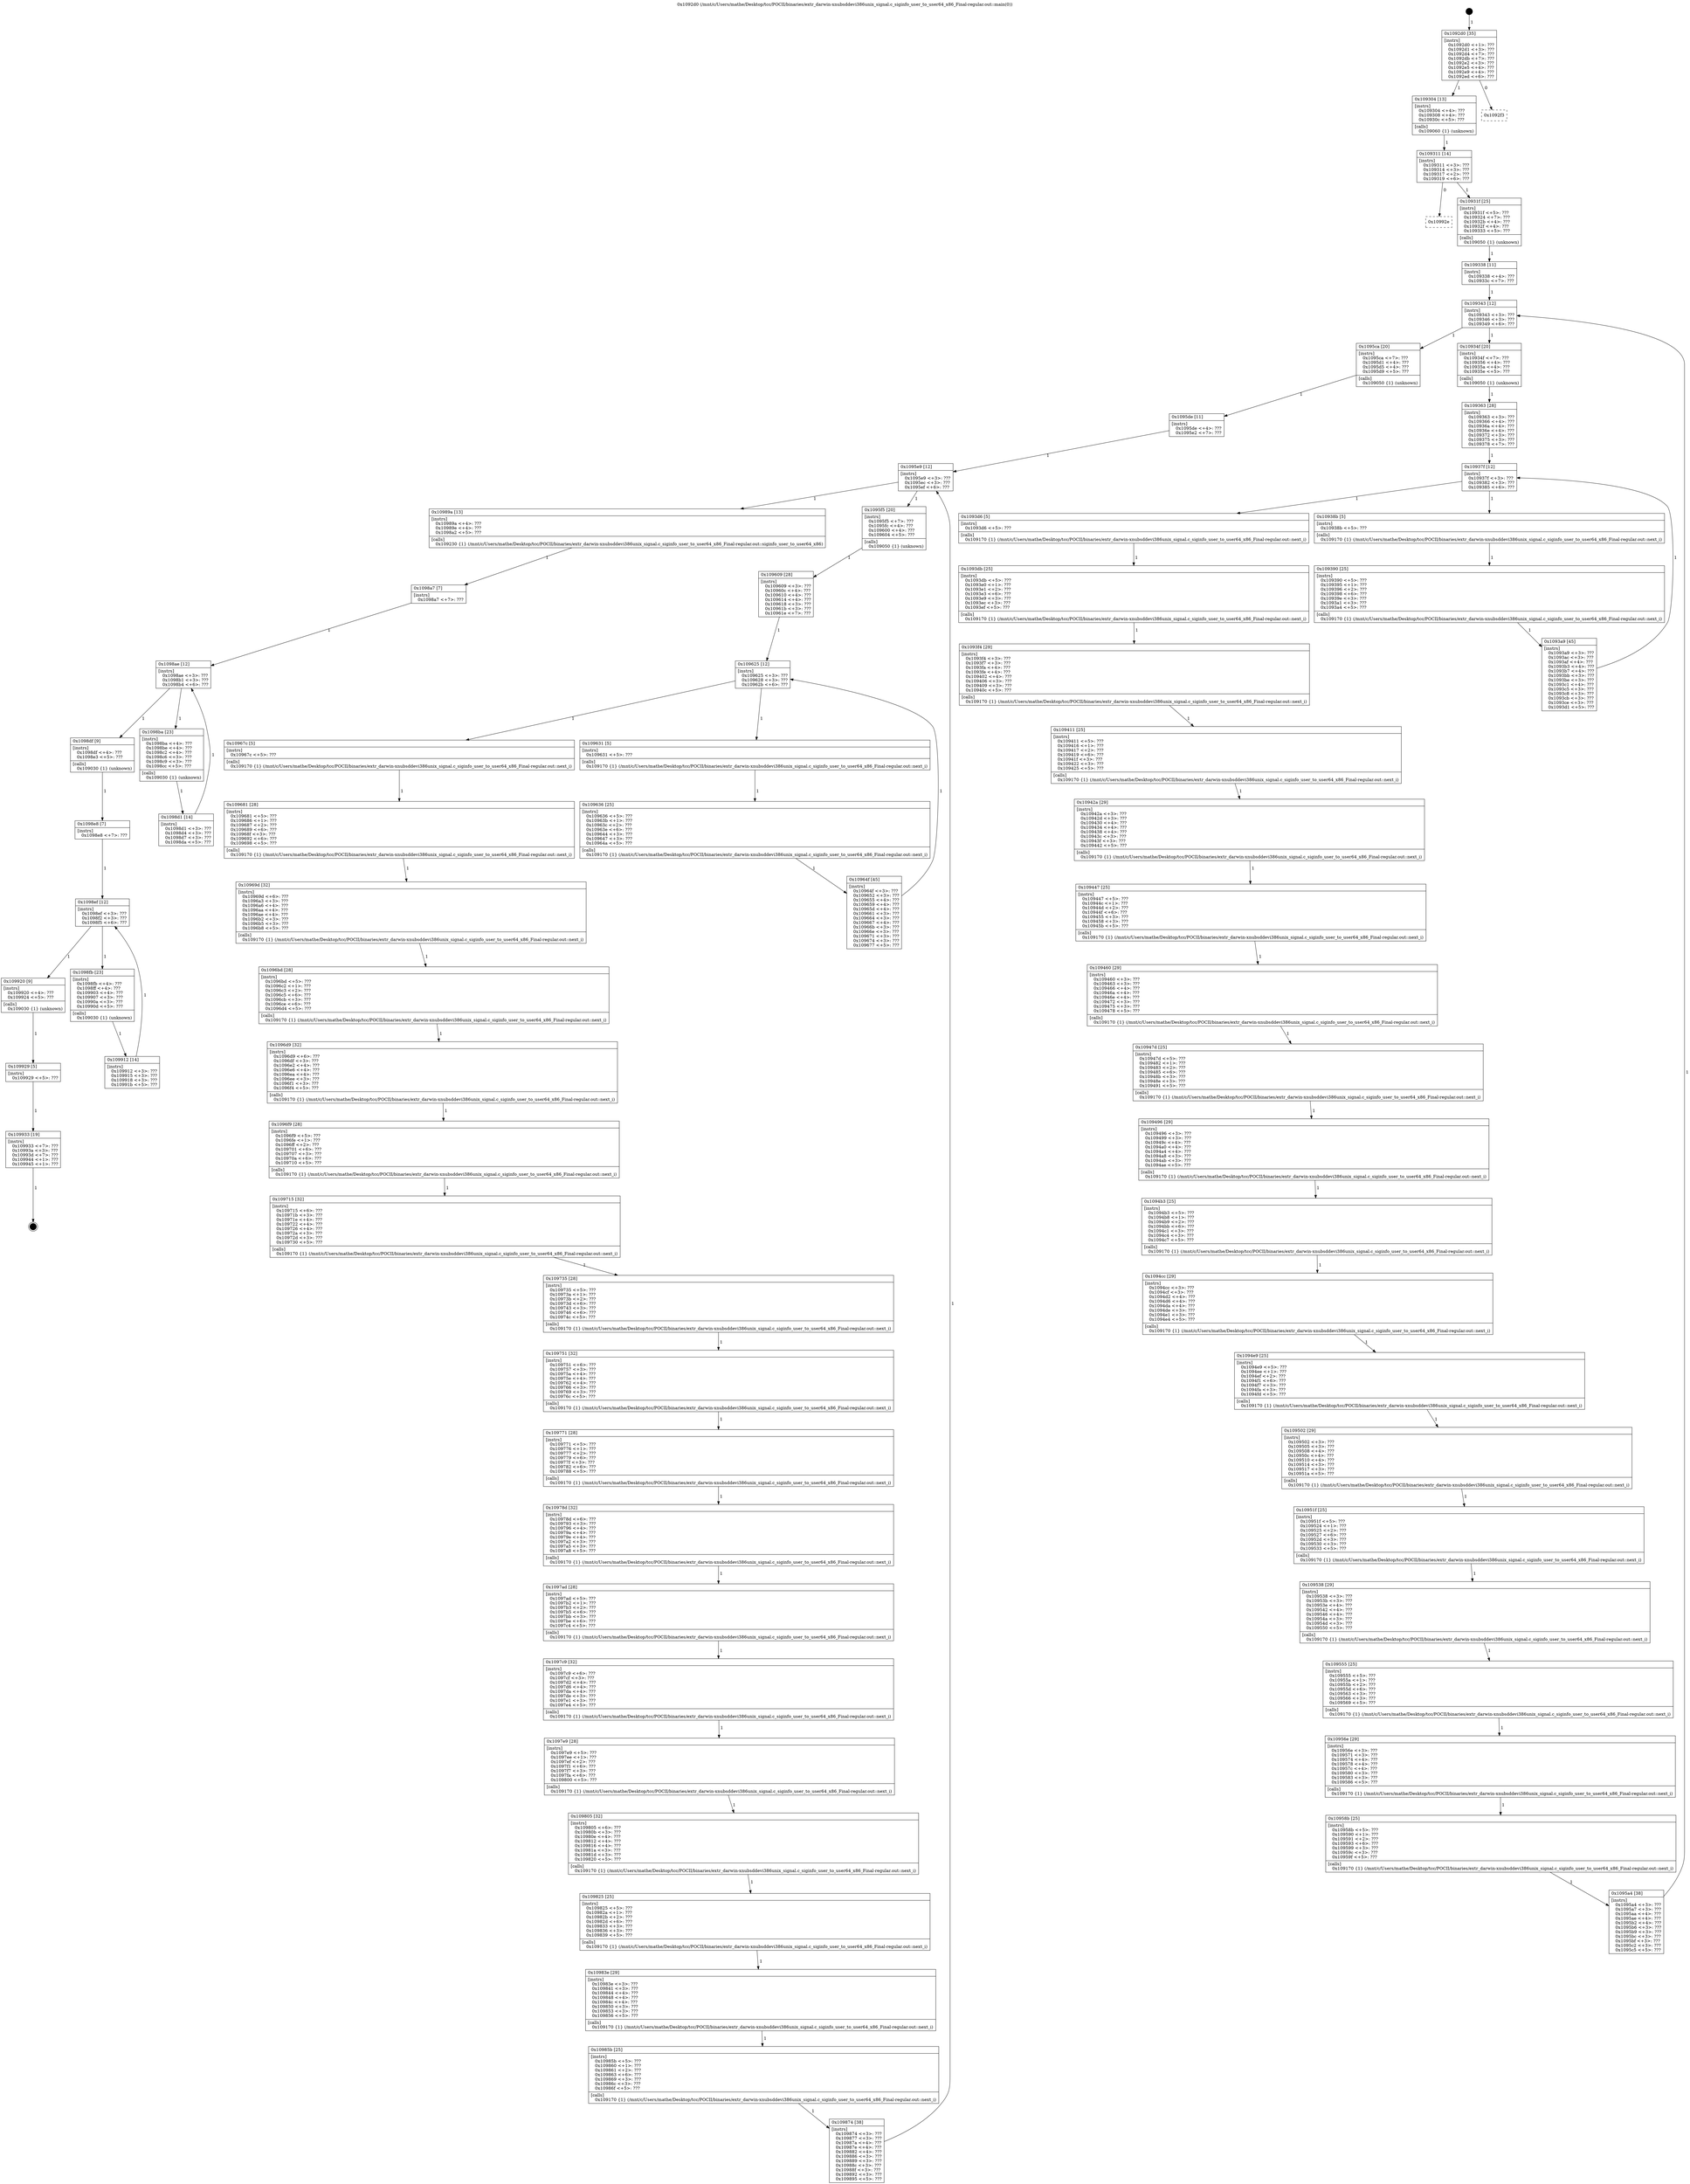 digraph "0x1092d0" {
  label = "0x1092d0 (/mnt/c/Users/mathe/Desktop/tcc/POCII/binaries/extr_darwin-xnubsddevi386unix_signal.c_siginfo_user_to_user64_x86_Final-regular.out::main(0))"
  labelloc = "t"
  node[shape=record]

  Entry [label="",width=0.3,height=0.3,shape=circle,fillcolor=black,style=filled]
  "0x1092d0" [label="{
     0x1092d0 [35]\l
     | [instrs]\l
     &nbsp;&nbsp;0x1092d0 \<+1\>: ???\l
     &nbsp;&nbsp;0x1092d1 \<+3\>: ???\l
     &nbsp;&nbsp;0x1092d4 \<+7\>: ???\l
     &nbsp;&nbsp;0x1092db \<+7\>: ???\l
     &nbsp;&nbsp;0x1092e2 \<+3\>: ???\l
     &nbsp;&nbsp;0x1092e5 \<+4\>: ???\l
     &nbsp;&nbsp;0x1092e9 \<+4\>: ???\l
     &nbsp;&nbsp;0x1092ed \<+6\>: ???\l
  }"]
  "0x109304" [label="{
     0x109304 [13]\l
     | [instrs]\l
     &nbsp;&nbsp;0x109304 \<+4\>: ???\l
     &nbsp;&nbsp;0x109308 \<+4\>: ???\l
     &nbsp;&nbsp;0x10930c \<+5\>: ???\l
     | [calls]\l
     &nbsp;&nbsp;0x109060 \{1\} (unknown)\l
  }"]
  "0x1092f3" [label="{
     0x1092f3\l
  }", style=dashed]
  "0x109311" [label="{
     0x109311 [14]\l
     | [instrs]\l
     &nbsp;&nbsp;0x109311 \<+3\>: ???\l
     &nbsp;&nbsp;0x109314 \<+3\>: ???\l
     &nbsp;&nbsp;0x109317 \<+2\>: ???\l
     &nbsp;&nbsp;0x109319 \<+6\>: ???\l
  }"]
  "0x10992e" [label="{
     0x10992e\l
  }", style=dashed]
  "0x10931f" [label="{
     0x10931f [25]\l
     | [instrs]\l
     &nbsp;&nbsp;0x10931f \<+5\>: ???\l
     &nbsp;&nbsp;0x109324 \<+7\>: ???\l
     &nbsp;&nbsp;0x10932b \<+4\>: ???\l
     &nbsp;&nbsp;0x10932f \<+4\>: ???\l
     &nbsp;&nbsp;0x109333 \<+5\>: ???\l
     | [calls]\l
     &nbsp;&nbsp;0x109050 \{1\} (unknown)\l
  }"]
  Exit [label="",width=0.3,height=0.3,shape=circle,fillcolor=black,style=filled,peripheries=2]
  "0x109343" [label="{
     0x109343 [12]\l
     | [instrs]\l
     &nbsp;&nbsp;0x109343 \<+3\>: ???\l
     &nbsp;&nbsp;0x109346 \<+3\>: ???\l
     &nbsp;&nbsp;0x109349 \<+6\>: ???\l
  }"]
  "0x1095ca" [label="{
     0x1095ca [20]\l
     | [instrs]\l
     &nbsp;&nbsp;0x1095ca \<+7\>: ???\l
     &nbsp;&nbsp;0x1095d1 \<+4\>: ???\l
     &nbsp;&nbsp;0x1095d5 \<+4\>: ???\l
     &nbsp;&nbsp;0x1095d9 \<+5\>: ???\l
     | [calls]\l
     &nbsp;&nbsp;0x109050 \{1\} (unknown)\l
  }"]
  "0x10934f" [label="{
     0x10934f [20]\l
     | [instrs]\l
     &nbsp;&nbsp;0x10934f \<+7\>: ???\l
     &nbsp;&nbsp;0x109356 \<+4\>: ???\l
     &nbsp;&nbsp;0x10935a \<+4\>: ???\l
     &nbsp;&nbsp;0x10935e \<+5\>: ???\l
     | [calls]\l
     &nbsp;&nbsp;0x109050 \{1\} (unknown)\l
  }"]
  "0x10937f" [label="{
     0x10937f [12]\l
     | [instrs]\l
     &nbsp;&nbsp;0x10937f \<+3\>: ???\l
     &nbsp;&nbsp;0x109382 \<+3\>: ???\l
     &nbsp;&nbsp;0x109385 \<+6\>: ???\l
  }"]
  "0x1093d6" [label="{
     0x1093d6 [5]\l
     | [instrs]\l
     &nbsp;&nbsp;0x1093d6 \<+5\>: ???\l
     | [calls]\l
     &nbsp;&nbsp;0x109170 \{1\} (/mnt/c/Users/mathe/Desktop/tcc/POCII/binaries/extr_darwin-xnubsddevi386unix_signal.c_siginfo_user_to_user64_x86_Final-regular.out::next_i)\l
  }"]
  "0x10938b" [label="{
     0x10938b [5]\l
     | [instrs]\l
     &nbsp;&nbsp;0x10938b \<+5\>: ???\l
     | [calls]\l
     &nbsp;&nbsp;0x109170 \{1\} (/mnt/c/Users/mathe/Desktop/tcc/POCII/binaries/extr_darwin-xnubsddevi386unix_signal.c_siginfo_user_to_user64_x86_Final-regular.out::next_i)\l
  }"]
  "0x109390" [label="{
     0x109390 [25]\l
     | [instrs]\l
     &nbsp;&nbsp;0x109390 \<+5\>: ???\l
     &nbsp;&nbsp;0x109395 \<+1\>: ???\l
     &nbsp;&nbsp;0x109396 \<+2\>: ???\l
     &nbsp;&nbsp;0x109398 \<+6\>: ???\l
     &nbsp;&nbsp;0x10939e \<+3\>: ???\l
     &nbsp;&nbsp;0x1093a1 \<+3\>: ???\l
     &nbsp;&nbsp;0x1093a4 \<+5\>: ???\l
     | [calls]\l
     &nbsp;&nbsp;0x109170 \{1\} (/mnt/c/Users/mathe/Desktop/tcc/POCII/binaries/extr_darwin-xnubsddevi386unix_signal.c_siginfo_user_to_user64_x86_Final-regular.out::next_i)\l
  }"]
  "0x1093a9" [label="{
     0x1093a9 [45]\l
     | [instrs]\l
     &nbsp;&nbsp;0x1093a9 \<+3\>: ???\l
     &nbsp;&nbsp;0x1093ac \<+3\>: ???\l
     &nbsp;&nbsp;0x1093af \<+4\>: ???\l
     &nbsp;&nbsp;0x1093b3 \<+4\>: ???\l
     &nbsp;&nbsp;0x1093b7 \<+4\>: ???\l
     &nbsp;&nbsp;0x1093bb \<+3\>: ???\l
     &nbsp;&nbsp;0x1093be \<+3\>: ???\l
     &nbsp;&nbsp;0x1093c1 \<+4\>: ???\l
     &nbsp;&nbsp;0x1093c5 \<+3\>: ???\l
     &nbsp;&nbsp;0x1093c8 \<+3\>: ???\l
     &nbsp;&nbsp;0x1093cb \<+3\>: ???\l
     &nbsp;&nbsp;0x1093ce \<+3\>: ???\l
     &nbsp;&nbsp;0x1093d1 \<+5\>: ???\l
  }"]
  "0x109363" [label="{
     0x109363 [28]\l
     | [instrs]\l
     &nbsp;&nbsp;0x109363 \<+3\>: ???\l
     &nbsp;&nbsp;0x109366 \<+4\>: ???\l
     &nbsp;&nbsp;0x10936a \<+4\>: ???\l
     &nbsp;&nbsp;0x10936e \<+4\>: ???\l
     &nbsp;&nbsp;0x109372 \<+3\>: ???\l
     &nbsp;&nbsp;0x109375 \<+3\>: ???\l
     &nbsp;&nbsp;0x109378 \<+7\>: ???\l
  }"]
  "0x1093db" [label="{
     0x1093db [25]\l
     | [instrs]\l
     &nbsp;&nbsp;0x1093db \<+5\>: ???\l
     &nbsp;&nbsp;0x1093e0 \<+1\>: ???\l
     &nbsp;&nbsp;0x1093e1 \<+2\>: ???\l
     &nbsp;&nbsp;0x1093e3 \<+6\>: ???\l
     &nbsp;&nbsp;0x1093e9 \<+3\>: ???\l
     &nbsp;&nbsp;0x1093ec \<+3\>: ???\l
     &nbsp;&nbsp;0x1093ef \<+5\>: ???\l
     | [calls]\l
     &nbsp;&nbsp;0x109170 \{1\} (/mnt/c/Users/mathe/Desktop/tcc/POCII/binaries/extr_darwin-xnubsddevi386unix_signal.c_siginfo_user_to_user64_x86_Final-regular.out::next_i)\l
  }"]
  "0x1093f4" [label="{
     0x1093f4 [29]\l
     | [instrs]\l
     &nbsp;&nbsp;0x1093f4 \<+3\>: ???\l
     &nbsp;&nbsp;0x1093f7 \<+3\>: ???\l
     &nbsp;&nbsp;0x1093fa \<+4\>: ???\l
     &nbsp;&nbsp;0x1093fe \<+4\>: ???\l
     &nbsp;&nbsp;0x109402 \<+4\>: ???\l
     &nbsp;&nbsp;0x109406 \<+3\>: ???\l
     &nbsp;&nbsp;0x109409 \<+3\>: ???\l
     &nbsp;&nbsp;0x10940c \<+5\>: ???\l
     | [calls]\l
     &nbsp;&nbsp;0x109170 \{1\} (/mnt/c/Users/mathe/Desktop/tcc/POCII/binaries/extr_darwin-xnubsddevi386unix_signal.c_siginfo_user_to_user64_x86_Final-regular.out::next_i)\l
  }"]
  "0x109411" [label="{
     0x109411 [25]\l
     | [instrs]\l
     &nbsp;&nbsp;0x109411 \<+5\>: ???\l
     &nbsp;&nbsp;0x109416 \<+1\>: ???\l
     &nbsp;&nbsp;0x109417 \<+2\>: ???\l
     &nbsp;&nbsp;0x109419 \<+6\>: ???\l
     &nbsp;&nbsp;0x10941f \<+3\>: ???\l
     &nbsp;&nbsp;0x109422 \<+3\>: ???\l
     &nbsp;&nbsp;0x109425 \<+5\>: ???\l
     | [calls]\l
     &nbsp;&nbsp;0x109170 \{1\} (/mnt/c/Users/mathe/Desktop/tcc/POCII/binaries/extr_darwin-xnubsddevi386unix_signal.c_siginfo_user_to_user64_x86_Final-regular.out::next_i)\l
  }"]
  "0x10942a" [label="{
     0x10942a [29]\l
     | [instrs]\l
     &nbsp;&nbsp;0x10942a \<+3\>: ???\l
     &nbsp;&nbsp;0x10942d \<+3\>: ???\l
     &nbsp;&nbsp;0x109430 \<+4\>: ???\l
     &nbsp;&nbsp;0x109434 \<+4\>: ???\l
     &nbsp;&nbsp;0x109438 \<+4\>: ???\l
     &nbsp;&nbsp;0x10943c \<+3\>: ???\l
     &nbsp;&nbsp;0x10943f \<+3\>: ???\l
     &nbsp;&nbsp;0x109442 \<+5\>: ???\l
     | [calls]\l
     &nbsp;&nbsp;0x109170 \{1\} (/mnt/c/Users/mathe/Desktop/tcc/POCII/binaries/extr_darwin-xnubsddevi386unix_signal.c_siginfo_user_to_user64_x86_Final-regular.out::next_i)\l
  }"]
  "0x109447" [label="{
     0x109447 [25]\l
     | [instrs]\l
     &nbsp;&nbsp;0x109447 \<+5\>: ???\l
     &nbsp;&nbsp;0x10944c \<+1\>: ???\l
     &nbsp;&nbsp;0x10944d \<+2\>: ???\l
     &nbsp;&nbsp;0x10944f \<+6\>: ???\l
     &nbsp;&nbsp;0x109455 \<+3\>: ???\l
     &nbsp;&nbsp;0x109458 \<+3\>: ???\l
     &nbsp;&nbsp;0x10945b \<+5\>: ???\l
     | [calls]\l
     &nbsp;&nbsp;0x109170 \{1\} (/mnt/c/Users/mathe/Desktop/tcc/POCII/binaries/extr_darwin-xnubsddevi386unix_signal.c_siginfo_user_to_user64_x86_Final-regular.out::next_i)\l
  }"]
  "0x109460" [label="{
     0x109460 [29]\l
     | [instrs]\l
     &nbsp;&nbsp;0x109460 \<+3\>: ???\l
     &nbsp;&nbsp;0x109463 \<+3\>: ???\l
     &nbsp;&nbsp;0x109466 \<+4\>: ???\l
     &nbsp;&nbsp;0x10946a \<+4\>: ???\l
     &nbsp;&nbsp;0x10946e \<+4\>: ???\l
     &nbsp;&nbsp;0x109472 \<+3\>: ???\l
     &nbsp;&nbsp;0x109475 \<+3\>: ???\l
     &nbsp;&nbsp;0x109478 \<+5\>: ???\l
     | [calls]\l
     &nbsp;&nbsp;0x109170 \{1\} (/mnt/c/Users/mathe/Desktop/tcc/POCII/binaries/extr_darwin-xnubsddevi386unix_signal.c_siginfo_user_to_user64_x86_Final-regular.out::next_i)\l
  }"]
  "0x10947d" [label="{
     0x10947d [25]\l
     | [instrs]\l
     &nbsp;&nbsp;0x10947d \<+5\>: ???\l
     &nbsp;&nbsp;0x109482 \<+1\>: ???\l
     &nbsp;&nbsp;0x109483 \<+2\>: ???\l
     &nbsp;&nbsp;0x109485 \<+6\>: ???\l
     &nbsp;&nbsp;0x10948b \<+3\>: ???\l
     &nbsp;&nbsp;0x10948e \<+3\>: ???\l
     &nbsp;&nbsp;0x109491 \<+5\>: ???\l
     | [calls]\l
     &nbsp;&nbsp;0x109170 \{1\} (/mnt/c/Users/mathe/Desktop/tcc/POCII/binaries/extr_darwin-xnubsddevi386unix_signal.c_siginfo_user_to_user64_x86_Final-regular.out::next_i)\l
  }"]
  "0x109496" [label="{
     0x109496 [29]\l
     | [instrs]\l
     &nbsp;&nbsp;0x109496 \<+3\>: ???\l
     &nbsp;&nbsp;0x109499 \<+3\>: ???\l
     &nbsp;&nbsp;0x10949c \<+4\>: ???\l
     &nbsp;&nbsp;0x1094a0 \<+4\>: ???\l
     &nbsp;&nbsp;0x1094a4 \<+4\>: ???\l
     &nbsp;&nbsp;0x1094a8 \<+3\>: ???\l
     &nbsp;&nbsp;0x1094ab \<+3\>: ???\l
     &nbsp;&nbsp;0x1094ae \<+5\>: ???\l
     | [calls]\l
     &nbsp;&nbsp;0x109170 \{1\} (/mnt/c/Users/mathe/Desktop/tcc/POCII/binaries/extr_darwin-xnubsddevi386unix_signal.c_siginfo_user_to_user64_x86_Final-regular.out::next_i)\l
  }"]
  "0x1094b3" [label="{
     0x1094b3 [25]\l
     | [instrs]\l
     &nbsp;&nbsp;0x1094b3 \<+5\>: ???\l
     &nbsp;&nbsp;0x1094b8 \<+1\>: ???\l
     &nbsp;&nbsp;0x1094b9 \<+2\>: ???\l
     &nbsp;&nbsp;0x1094bb \<+6\>: ???\l
     &nbsp;&nbsp;0x1094c1 \<+3\>: ???\l
     &nbsp;&nbsp;0x1094c4 \<+3\>: ???\l
     &nbsp;&nbsp;0x1094c7 \<+5\>: ???\l
     | [calls]\l
     &nbsp;&nbsp;0x109170 \{1\} (/mnt/c/Users/mathe/Desktop/tcc/POCII/binaries/extr_darwin-xnubsddevi386unix_signal.c_siginfo_user_to_user64_x86_Final-regular.out::next_i)\l
  }"]
  "0x1094cc" [label="{
     0x1094cc [29]\l
     | [instrs]\l
     &nbsp;&nbsp;0x1094cc \<+3\>: ???\l
     &nbsp;&nbsp;0x1094cf \<+3\>: ???\l
     &nbsp;&nbsp;0x1094d2 \<+4\>: ???\l
     &nbsp;&nbsp;0x1094d6 \<+4\>: ???\l
     &nbsp;&nbsp;0x1094da \<+4\>: ???\l
     &nbsp;&nbsp;0x1094de \<+3\>: ???\l
     &nbsp;&nbsp;0x1094e1 \<+3\>: ???\l
     &nbsp;&nbsp;0x1094e4 \<+5\>: ???\l
     | [calls]\l
     &nbsp;&nbsp;0x109170 \{1\} (/mnt/c/Users/mathe/Desktop/tcc/POCII/binaries/extr_darwin-xnubsddevi386unix_signal.c_siginfo_user_to_user64_x86_Final-regular.out::next_i)\l
  }"]
  "0x1094e9" [label="{
     0x1094e9 [25]\l
     | [instrs]\l
     &nbsp;&nbsp;0x1094e9 \<+5\>: ???\l
     &nbsp;&nbsp;0x1094ee \<+1\>: ???\l
     &nbsp;&nbsp;0x1094ef \<+2\>: ???\l
     &nbsp;&nbsp;0x1094f1 \<+6\>: ???\l
     &nbsp;&nbsp;0x1094f7 \<+3\>: ???\l
     &nbsp;&nbsp;0x1094fa \<+3\>: ???\l
     &nbsp;&nbsp;0x1094fd \<+5\>: ???\l
     | [calls]\l
     &nbsp;&nbsp;0x109170 \{1\} (/mnt/c/Users/mathe/Desktop/tcc/POCII/binaries/extr_darwin-xnubsddevi386unix_signal.c_siginfo_user_to_user64_x86_Final-regular.out::next_i)\l
  }"]
  "0x109502" [label="{
     0x109502 [29]\l
     | [instrs]\l
     &nbsp;&nbsp;0x109502 \<+3\>: ???\l
     &nbsp;&nbsp;0x109505 \<+3\>: ???\l
     &nbsp;&nbsp;0x109508 \<+4\>: ???\l
     &nbsp;&nbsp;0x10950c \<+4\>: ???\l
     &nbsp;&nbsp;0x109510 \<+4\>: ???\l
     &nbsp;&nbsp;0x109514 \<+3\>: ???\l
     &nbsp;&nbsp;0x109517 \<+3\>: ???\l
     &nbsp;&nbsp;0x10951a \<+5\>: ???\l
     | [calls]\l
     &nbsp;&nbsp;0x109170 \{1\} (/mnt/c/Users/mathe/Desktop/tcc/POCII/binaries/extr_darwin-xnubsddevi386unix_signal.c_siginfo_user_to_user64_x86_Final-regular.out::next_i)\l
  }"]
  "0x10951f" [label="{
     0x10951f [25]\l
     | [instrs]\l
     &nbsp;&nbsp;0x10951f \<+5\>: ???\l
     &nbsp;&nbsp;0x109524 \<+1\>: ???\l
     &nbsp;&nbsp;0x109525 \<+2\>: ???\l
     &nbsp;&nbsp;0x109527 \<+6\>: ???\l
     &nbsp;&nbsp;0x10952d \<+3\>: ???\l
     &nbsp;&nbsp;0x109530 \<+3\>: ???\l
     &nbsp;&nbsp;0x109533 \<+5\>: ???\l
     | [calls]\l
     &nbsp;&nbsp;0x109170 \{1\} (/mnt/c/Users/mathe/Desktop/tcc/POCII/binaries/extr_darwin-xnubsddevi386unix_signal.c_siginfo_user_to_user64_x86_Final-regular.out::next_i)\l
  }"]
  "0x109538" [label="{
     0x109538 [29]\l
     | [instrs]\l
     &nbsp;&nbsp;0x109538 \<+3\>: ???\l
     &nbsp;&nbsp;0x10953b \<+3\>: ???\l
     &nbsp;&nbsp;0x10953e \<+4\>: ???\l
     &nbsp;&nbsp;0x109542 \<+4\>: ???\l
     &nbsp;&nbsp;0x109546 \<+4\>: ???\l
     &nbsp;&nbsp;0x10954a \<+3\>: ???\l
     &nbsp;&nbsp;0x10954d \<+3\>: ???\l
     &nbsp;&nbsp;0x109550 \<+5\>: ???\l
     | [calls]\l
     &nbsp;&nbsp;0x109170 \{1\} (/mnt/c/Users/mathe/Desktop/tcc/POCII/binaries/extr_darwin-xnubsddevi386unix_signal.c_siginfo_user_to_user64_x86_Final-regular.out::next_i)\l
  }"]
  "0x109555" [label="{
     0x109555 [25]\l
     | [instrs]\l
     &nbsp;&nbsp;0x109555 \<+5\>: ???\l
     &nbsp;&nbsp;0x10955a \<+1\>: ???\l
     &nbsp;&nbsp;0x10955b \<+2\>: ???\l
     &nbsp;&nbsp;0x10955d \<+6\>: ???\l
     &nbsp;&nbsp;0x109563 \<+3\>: ???\l
     &nbsp;&nbsp;0x109566 \<+3\>: ???\l
     &nbsp;&nbsp;0x109569 \<+5\>: ???\l
     | [calls]\l
     &nbsp;&nbsp;0x109170 \{1\} (/mnt/c/Users/mathe/Desktop/tcc/POCII/binaries/extr_darwin-xnubsddevi386unix_signal.c_siginfo_user_to_user64_x86_Final-regular.out::next_i)\l
  }"]
  "0x10956e" [label="{
     0x10956e [29]\l
     | [instrs]\l
     &nbsp;&nbsp;0x10956e \<+3\>: ???\l
     &nbsp;&nbsp;0x109571 \<+3\>: ???\l
     &nbsp;&nbsp;0x109574 \<+4\>: ???\l
     &nbsp;&nbsp;0x109578 \<+4\>: ???\l
     &nbsp;&nbsp;0x10957c \<+4\>: ???\l
     &nbsp;&nbsp;0x109580 \<+3\>: ???\l
     &nbsp;&nbsp;0x109583 \<+3\>: ???\l
     &nbsp;&nbsp;0x109586 \<+5\>: ???\l
     | [calls]\l
     &nbsp;&nbsp;0x109170 \{1\} (/mnt/c/Users/mathe/Desktop/tcc/POCII/binaries/extr_darwin-xnubsddevi386unix_signal.c_siginfo_user_to_user64_x86_Final-regular.out::next_i)\l
  }"]
  "0x10958b" [label="{
     0x10958b [25]\l
     | [instrs]\l
     &nbsp;&nbsp;0x10958b \<+5\>: ???\l
     &nbsp;&nbsp;0x109590 \<+1\>: ???\l
     &nbsp;&nbsp;0x109591 \<+2\>: ???\l
     &nbsp;&nbsp;0x109593 \<+6\>: ???\l
     &nbsp;&nbsp;0x109599 \<+3\>: ???\l
     &nbsp;&nbsp;0x10959c \<+3\>: ???\l
     &nbsp;&nbsp;0x10959f \<+5\>: ???\l
     | [calls]\l
     &nbsp;&nbsp;0x109170 \{1\} (/mnt/c/Users/mathe/Desktop/tcc/POCII/binaries/extr_darwin-xnubsddevi386unix_signal.c_siginfo_user_to_user64_x86_Final-regular.out::next_i)\l
  }"]
  "0x1095a4" [label="{
     0x1095a4 [38]\l
     | [instrs]\l
     &nbsp;&nbsp;0x1095a4 \<+3\>: ???\l
     &nbsp;&nbsp;0x1095a7 \<+3\>: ???\l
     &nbsp;&nbsp;0x1095aa \<+4\>: ???\l
     &nbsp;&nbsp;0x1095ae \<+4\>: ???\l
     &nbsp;&nbsp;0x1095b2 \<+4\>: ???\l
     &nbsp;&nbsp;0x1095b6 \<+3\>: ???\l
     &nbsp;&nbsp;0x1095b9 \<+3\>: ???\l
     &nbsp;&nbsp;0x1095bc \<+3\>: ???\l
     &nbsp;&nbsp;0x1095bf \<+3\>: ???\l
     &nbsp;&nbsp;0x1095c2 \<+3\>: ???\l
     &nbsp;&nbsp;0x1095c5 \<+5\>: ???\l
  }"]
  "0x109338" [label="{
     0x109338 [11]\l
     | [instrs]\l
     &nbsp;&nbsp;0x109338 \<+4\>: ???\l
     &nbsp;&nbsp;0x10933c \<+7\>: ???\l
  }"]
  "0x1095e9" [label="{
     0x1095e9 [12]\l
     | [instrs]\l
     &nbsp;&nbsp;0x1095e9 \<+3\>: ???\l
     &nbsp;&nbsp;0x1095ec \<+3\>: ???\l
     &nbsp;&nbsp;0x1095ef \<+6\>: ???\l
  }"]
  "0x10989a" [label="{
     0x10989a [13]\l
     | [instrs]\l
     &nbsp;&nbsp;0x10989a \<+4\>: ???\l
     &nbsp;&nbsp;0x10989e \<+4\>: ???\l
     &nbsp;&nbsp;0x1098a2 \<+5\>: ???\l
     | [calls]\l
     &nbsp;&nbsp;0x109230 \{1\} (/mnt/c/Users/mathe/Desktop/tcc/POCII/binaries/extr_darwin-xnubsddevi386unix_signal.c_siginfo_user_to_user64_x86_Final-regular.out::siginfo_user_to_user64_x86)\l
  }"]
  "0x1095f5" [label="{
     0x1095f5 [20]\l
     | [instrs]\l
     &nbsp;&nbsp;0x1095f5 \<+7\>: ???\l
     &nbsp;&nbsp;0x1095fc \<+4\>: ???\l
     &nbsp;&nbsp;0x109600 \<+4\>: ???\l
     &nbsp;&nbsp;0x109604 \<+5\>: ???\l
     | [calls]\l
     &nbsp;&nbsp;0x109050 \{1\} (unknown)\l
  }"]
  "0x109625" [label="{
     0x109625 [12]\l
     | [instrs]\l
     &nbsp;&nbsp;0x109625 \<+3\>: ???\l
     &nbsp;&nbsp;0x109628 \<+3\>: ???\l
     &nbsp;&nbsp;0x10962b \<+6\>: ???\l
  }"]
  "0x10967c" [label="{
     0x10967c [5]\l
     | [instrs]\l
     &nbsp;&nbsp;0x10967c \<+5\>: ???\l
     | [calls]\l
     &nbsp;&nbsp;0x109170 \{1\} (/mnt/c/Users/mathe/Desktop/tcc/POCII/binaries/extr_darwin-xnubsddevi386unix_signal.c_siginfo_user_to_user64_x86_Final-regular.out::next_i)\l
  }"]
  "0x109631" [label="{
     0x109631 [5]\l
     | [instrs]\l
     &nbsp;&nbsp;0x109631 \<+5\>: ???\l
     | [calls]\l
     &nbsp;&nbsp;0x109170 \{1\} (/mnt/c/Users/mathe/Desktop/tcc/POCII/binaries/extr_darwin-xnubsddevi386unix_signal.c_siginfo_user_to_user64_x86_Final-regular.out::next_i)\l
  }"]
  "0x109636" [label="{
     0x109636 [25]\l
     | [instrs]\l
     &nbsp;&nbsp;0x109636 \<+5\>: ???\l
     &nbsp;&nbsp;0x10963b \<+1\>: ???\l
     &nbsp;&nbsp;0x10963c \<+2\>: ???\l
     &nbsp;&nbsp;0x10963e \<+6\>: ???\l
     &nbsp;&nbsp;0x109644 \<+3\>: ???\l
     &nbsp;&nbsp;0x109647 \<+3\>: ???\l
     &nbsp;&nbsp;0x10964a \<+5\>: ???\l
     | [calls]\l
     &nbsp;&nbsp;0x109170 \{1\} (/mnt/c/Users/mathe/Desktop/tcc/POCII/binaries/extr_darwin-xnubsddevi386unix_signal.c_siginfo_user_to_user64_x86_Final-regular.out::next_i)\l
  }"]
  "0x10964f" [label="{
     0x10964f [45]\l
     | [instrs]\l
     &nbsp;&nbsp;0x10964f \<+3\>: ???\l
     &nbsp;&nbsp;0x109652 \<+3\>: ???\l
     &nbsp;&nbsp;0x109655 \<+4\>: ???\l
     &nbsp;&nbsp;0x109659 \<+4\>: ???\l
     &nbsp;&nbsp;0x10965d \<+4\>: ???\l
     &nbsp;&nbsp;0x109661 \<+3\>: ???\l
     &nbsp;&nbsp;0x109664 \<+3\>: ???\l
     &nbsp;&nbsp;0x109667 \<+4\>: ???\l
     &nbsp;&nbsp;0x10966b \<+3\>: ???\l
     &nbsp;&nbsp;0x10966e \<+3\>: ???\l
     &nbsp;&nbsp;0x109671 \<+3\>: ???\l
     &nbsp;&nbsp;0x109674 \<+3\>: ???\l
     &nbsp;&nbsp;0x109677 \<+5\>: ???\l
  }"]
  "0x109609" [label="{
     0x109609 [28]\l
     | [instrs]\l
     &nbsp;&nbsp;0x109609 \<+3\>: ???\l
     &nbsp;&nbsp;0x10960c \<+4\>: ???\l
     &nbsp;&nbsp;0x109610 \<+4\>: ???\l
     &nbsp;&nbsp;0x109614 \<+4\>: ???\l
     &nbsp;&nbsp;0x109618 \<+3\>: ???\l
     &nbsp;&nbsp;0x10961b \<+3\>: ???\l
     &nbsp;&nbsp;0x10961e \<+7\>: ???\l
  }"]
  "0x109681" [label="{
     0x109681 [28]\l
     | [instrs]\l
     &nbsp;&nbsp;0x109681 \<+5\>: ???\l
     &nbsp;&nbsp;0x109686 \<+1\>: ???\l
     &nbsp;&nbsp;0x109687 \<+2\>: ???\l
     &nbsp;&nbsp;0x109689 \<+6\>: ???\l
     &nbsp;&nbsp;0x10968f \<+3\>: ???\l
     &nbsp;&nbsp;0x109692 \<+6\>: ???\l
     &nbsp;&nbsp;0x109698 \<+5\>: ???\l
     | [calls]\l
     &nbsp;&nbsp;0x109170 \{1\} (/mnt/c/Users/mathe/Desktop/tcc/POCII/binaries/extr_darwin-xnubsddevi386unix_signal.c_siginfo_user_to_user64_x86_Final-regular.out::next_i)\l
  }"]
  "0x10969d" [label="{
     0x10969d [32]\l
     | [instrs]\l
     &nbsp;&nbsp;0x10969d \<+6\>: ???\l
     &nbsp;&nbsp;0x1096a3 \<+3\>: ???\l
     &nbsp;&nbsp;0x1096a6 \<+4\>: ???\l
     &nbsp;&nbsp;0x1096aa \<+4\>: ???\l
     &nbsp;&nbsp;0x1096ae \<+4\>: ???\l
     &nbsp;&nbsp;0x1096b2 \<+3\>: ???\l
     &nbsp;&nbsp;0x1096b5 \<+3\>: ???\l
     &nbsp;&nbsp;0x1096b8 \<+5\>: ???\l
     | [calls]\l
     &nbsp;&nbsp;0x109170 \{1\} (/mnt/c/Users/mathe/Desktop/tcc/POCII/binaries/extr_darwin-xnubsddevi386unix_signal.c_siginfo_user_to_user64_x86_Final-regular.out::next_i)\l
  }"]
  "0x1096bd" [label="{
     0x1096bd [28]\l
     | [instrs]\l
     &nbsp;&nbsp;0x1096bd \<+5\>: ???\l
     &nbsp;&nbsp;0x1096c2 \<+1\>: ???\l
     &nbsp;&nbsp;0x1096c3 \<+2\>: ???\l
     &nbsp;&nbsp;0x1096c5 \<+6\>: ???\l
     &nbsp;&nbsp;0x1096cb \<+3\>: ???\l
     &nbsp;&nbsp;0x1096ce \<+6\>: ???\l
     &nbsp;&nbsp;0x1096d4 \<+5\>: ???\l
     | [calls]\l
     &nbsp;&nbsp;0x109170 \{1\} (/mnt/c/Users/mathe/Desktop/tcc/POCII/binaries/extr_darwin-xnubsddevi386unix_signal.c_siginfo_user_to_user64_x86_Final-regular.out::next_i)\l
  }"]
  "0x1096d9" [label="{
     0x1096d9 [32]\l
     | [instrs]\l
     &nbsp;&nbsp;0x1096d9 \<+6\>: ???\l
     &nbsp;&nbsp;0x1096df \<+3\>: ???\l
     &nbsp;&nbsp;0x1096e2 \<+4\>: ???\l
     &nbsp;&nbsp;0x1096e6 \<+4\>: ???\l
     &nbsp;&nbsp;0x1096ea \<+4\>: ???\l
     &nbsp;&nbsp;0x1096ee \<+3\>: ???\l
     &nbsp;&nbsp;0x1096f1 \<+3\>: ???\l
     &nbsp;&nbsp;0x1096f4 \<+5\>: ???\l
     | [calls]\l
     &nbsp;&nbsp;0x109170 \{1\} (/mnt/c/Users/mathe/Desktop/tcc/POCII/binaries/extr_darwin-xnubsddevi386unix_signal.c_siginfo_user_to_user64_x86_Final-regular.out::next_i)\l
  }"]
  "0x1096f9" [label="{
     0x1096f9 [28]\l
     | [instrs]\l
     &nbsp;&nbsp;0x1096f9 \<+5\>: ???\l
     &nbsp;&nbsp;0x1096fe \<+1\>: ???\l
     &nbsp;&nbsp;0x1096ff \<+2\>: ???\l
     &nbsp;&nbsp;0x109701 \<+6\>: ???\l
     &nbsp;&nbsp;0x109707 \<+3\>: ???\l
     &nbsp;&nbsp;0x10970a \<+6\>: ???\l
     &nbsp;&nbsp;0x109710 \<+5\>: ???\l
     | [calls]\l
     &nbsp;&nbsp;0x109170 \{1\} (/mnt/c/Users/mathe/Desktop/tcc/POCII/binaries/extr_darwin-xnubsddevi386unix_signal.c_siginfo_user_to_user64_x86_Final-regular.out::next_i)\l
  }"]
  "0x109715" [label="{
     0x109715 [32]\l
     | [instrs]\l
     &nbsp;&nbsp;0x109715 \<+6\>: ???\l
     &nbsp;&nbsp;0x10971b \<+3\>: ???\l
     &nbsp;&nbsp;0x10971e \<+4\>: ???\l
     &nbsp;&nbsp;0x109722 \<+4\>: ???\l
     &nbsp;&nbsp;0x109726 \<+4\>: ???\l
     &nbsp;&nbsp;0x10972a \<+3\>: ???\l
     &nbsp;&nbsp;0x10972d \<+3\>: ???\l
     &nbsp;&nbsp;0x109730 \<+5\>: ???\l
     | [calls]\l
     &nbsp;&nbsp;0x109170 \{1\} (/mnt/c/Users/mathe/Desktop/tcc/POCII/binaries/extr_darwin-xnubsddevi386unix_signal.c_siginfo_user_to_user64_x86_Final-regular.out::next_i)\l
  }"]
  "0x109735" [label="{
     0x109735 [28]\l
     | [instrs]\l
     &nbsp;&nbsp;0x109735 \<+5\>: ???\l
     &nbsp;&nbsp;0x10973a \<+1\>: ???\l
     &nbsp;&nbsp;0x10973b \<+2\>: ???\l
     &nbsp;&nbsp;0x10973d \<+6\>: ???\l
     &nbsp;&nbsp;0x109743 \<+3\>: ???\l
     &nbsp;&nbsp;0x109746 \<+6\>: ???\l
     &nbsp;&nbsp;0x10974c \<+5\>: ???\l
     | [calls]\l
     &nbsp;&nbsp;0x109170 \{1\} (/mnt/c/Users/mathe/Desktop/tcc/POCII/binaries/extr_darwin-xnubsddevi386unix_signal.c_siginfo_user_to_user64_x86_Final-regular.out::next_i)\l
  }"]
  "0x109751" [label="{
     0x109751 [32]\l
     | [instrs]\l
     &nbsp;&nbsp;0x109751 \<+6\>: ???\l
     &nbsp;&nbsp;0x109757 \<+3\>: ???\l
     &nbsp;&nbsp;0x10975a \<+4\>: ???\l
     &nbsp;&nbsp;0x10975e \<+4\>: ???\l
     &nbsp;&nbsp;0x109762 \<+4\>: ???\l
     &nbsp;&nbsp;0x109766 \<+3\>: ???\l
     &nbsp;&nbsp;0x109769 \<+3\>: ???\l
     &nbsp;&nbsp;0x10976c \<+5\>: ???\l
     | [calls]\l
     &nbsp;&nbsp;0x109170 \{1\} (/mnt/c/Users/mathe/Desktop/tcc/POCII/binaries/extr_darwin-xnubsddevi386unix_signal.c_siginfo_user_to_user64_x86_Final-regular.out::next_i)\l
  }"]
  "0x109771" [label="{
     0x109771 [28]\l
     | [instrs]\l
     &nbsp;&nbsp;0x109771 \<+5\>: ???\l
     &nbsp;&nbsp;0x109776 \<+1\>: ???\l
     &nbsp;&nbsp;0x109777 \<+2\>: ???\l
     &nbsp;&nbsp;0x109779 \<+6\>: ???\l
     &nbsp;&nbsp;0x10977f \<+3\>: ???\l
     &nbsp;&nbsp;0x109782 \<+6\>: ???\l
     &nbsp;&nbsp;0x109788 \<+5\>: ???\l
     | [calls]\l
     &nbsp;&nbsp;0x109170 \{1\} (/mnt/c/Users/mathe/Desktop/tcc/POCII/binaries/extr_darwin-xnubsddevi386unix_signal.c_siginfo_user_to_user64_x86_Final-regular.out::next_i)\l
  }"]
  "0x10978d" [label="{
     0x10978d [32]\l
     | [instrs]\l
     &nbsp;&nbsp;0x10978d \<+6\>: ???\l
     &nbsp;&nbsp;0x109793 \<+3\>: ???\l
     &nbsp;&nbsp;0x109796 \<+4\>: ???\l
     &nbsp;&nbsp;0x10979a \<+4\>: ???\l
     &nbsp;&nbsp;0x10979e \<+4\>: ???\l
     &nbsp;&nbsp;0x1097a2 \<+3\>: ???\l
     &nbsp;&nbsp;0x1097a5 \<+3\>: ???\l
     &nbsp;&nbsp;0x1097a8 \<+5\>: ???\l
     | [calls]\l
     &nbsp;&nbsp;0x109170 \{1\} (/mnt/c/Users/mathe/Desktop/tcc/POCII/binaries/extr_darwin-xnubsddevi386unix_signal.c_siginfo_user_to_user64_x86_Final-regular.out::next_i)\l
  }"]
  "0x1097ad" [label="{
     0x1097ad [28]\l
     | [instrs]\l
     &nbsp;&nbsp;0x1097ad \<+5\>: ???\l
     &nbsp;&nbsp;0x1097b2 \<+1\>: ???\l
     &nbsp;&nbsp;0x1097b3 \<+2\>: ???\l
     &nbsp;&nbsp;0x1097b5 \<+6\>: ???\l
     &nbsp;&nbsp;0x1097bb \<+3\>: ???\l
     &nbsp;&nbsp;0x1097be \<+6\>: ???\l
     &nbsp;&nbsp;0x1097c4 \<+5\>: ???\l
     | [calls]\l
     &nbsp;&nbsp;0x109170 \{1\} (/mnt/c/Users/mathe/Desktop/tcc/POCII/binaries/extr_darwin-xnubsddevi386unix_signal.c_siginfo_user_to_user64_x86_Final-regular.out::next_i)\l
  }"]
  "0x1097c9" [label="{
     0x1097c9 [32]\l
     | [instrs]\l
     &nbsp;&nbsp;0x1097c9 \<+6\>: ???\l
     &nbsp;&nbsp;0x1097cf \<+3\>: ???\l
     &nbsp;&nbsp;0x1097d2 \<+4\>: ???\l
     &nbsp;&nbsp;0x1097d6 \<+4\>: ???\l
     &nbsp;&nbsp;0x1097da \<+4\>: ???\l
     &nbsp;&nbsp;0x1097de \<+3\>: ???\l
     &nbsp;&nbsp;0x1097e1 \<+3\>: ???\l
     &nbsp;&nbsp;0x1097e4 \<+5\>: ???\l
     | [calls]\l
     &nbsp;&nbsp;0x109170 \{1\} (/mnt/c/Users/mathe/Desktop/tcc/POCII/binaries/extr_darwin-xnubsddevi386unix_signal.c_siginfo_user_to_user64_x86_Final-regular.out::next_i)\l
  }"]
  "0x1097e9" [label="{
     0x1097e9 [28]\l
     | [instrs]\l
     &nbsp;&nbsp;0x1097e9 \<+5\>: ???\l
     &nbsp;&nbsp;0x1097ee \<+1\>: ???\l
     &nbsp;&nbsp;0x1097ef \<+2\>: ???\l
     &nbsp;&nbsp;0x1097f1 \<+6\>: ???\l
     &nbsp;&nbsp;0x1097f7 \<+3\>: ???\l
     &nbsp;&nbsp;0x1097fa \<+6\>: ???\l
     &nbsp;&nbsp;0x109800 \<+5\>: ???\l
     | [calls]\l
     &nbsp;&nbsp;0x109170 \{1\} (/mnt/c/Users/mathe/Desktop/tcc/POCII/binaries/extr_darwin-xnubsddevi386unix_signal.c_siginfo_user_to_user64_x86_Final-regular.out::next_i)\l
  }"]
  "0x109805" [label="{
     0x109805 [32]\l
     | [instrs]\l
     &nbsp;&nbsp;0x109805 \<+6\>: ???\l
     &nbsp;&nbsp;0x10980b \<+3\>: ???\l
     &nbsp;&nbsp;0x10980e \<+4\>: ???\l
     &nbsp;&nbsp;0x109812 \<+4\>: ???\l
     &nbsp;&nbsp;0x109816 \<+4\>: ???\l
     &nbsp;&nbsp;0x10981a \<+3\>: ???\l
     &nbsp;&nbsp;0x10981d \<+3\>: ???\l
     &nbsp;&nbsp;0x109820 \<+5\>: ???\l
     | [calls]\l
     &nbsp;&nbsp;0x109170 \{1\} (/mnt/c/Users/mathe/Desktop/tcc/POCII/binaries/extr_darwin-xnubsddevi386unix_signal.c_siginfo_user_to_user64_x86_Final-regular.out::next_i)\l
  }"]
  "0x109825" [label="{
     0x109825 [25]\l
     | [instrs]\l
     &nbsp;&nbsp;0x109825 \<+5\>: ???\l
     &nbsp;&nbsp;0x10982a \<+1\>: ???\l
     &nbsp;&nbsp;0x10982b \<+2\>: ???\l
     &nbsp;&nbsp;0x10982d \<+6\>: ???\l
     &nbsp;&nbsp;0x109833 \<+3\>: ???\l
     &nbsp;&nbsp;0x109836 \<+3\>: ???\l
     &nbsp;&nbsp;0x109839 \<+5\>: ???\l
     | [calls]\l
     &nbsp;&nbsp;0x109170 \{1\} (/mnt/c/Users/mathe/Desktop/tcc/POCII/binaries/extr_darwin-xnubsddevi386unix_signal.c_siginfo_user_to_user64_x86_Final-regular.out::next_i)\l
  }"]
  "0x10983e" [label="{
     0x10983e [29]\l
     | [instrs]\l
     &nbsp;&nbsp;0x10983e \<+3\>: ???\l
     &nbsp;&nbsp;0x109841 \<+3\>: ???\l
     &nbsp;&nbsp;0x109844 \<+4\>: ???\l
     &nbsp;&nbsp;0x109848 \<+4\>: ???\l
     &nbsp;&nbsp;0x10984c \<+4\>: ???\l
     &nbsp;&nbsp;0x109850 \<+3\>: ???\l
     &nbsp;&nbsp;0x109853 \<+3\>: ???\l
     &nbsp;&nbsp;0x109856 \<+5\>: ???\l
     | [calls]\l
     &nbsp;&nbsp;0x109170 \{1\} (/mnt/c/Users/mathe/Desktop/tcc/POCII/binaries/extr_darwin-xnubsddevi386unix_signal.c_siginfo_user_to_user64_x86_Final-regular.out::next_i)\l
  }"]
  "0x10985b" [label="{
     0x10985b [25]\l
     | [instrs]\l
     &nbsp;&nbsp;0x10985b \<+5\>: ???\l
     &nbsp;&nbsp;0x109860 \<+1\>: ???\l
     &nbsp;&nbsp;0x109861 \<+2\>: ???\l
     &nbsp;&nbsp;0x109863 \<+6\>: ???\l
     &nbsp;&nbsp;0x109869 \<+3\>: ???\l
     &nbsp;&nbsp;0x10986c \<+3\>: ???\l
     &nbsp;&nbsp;0x10986f \<+5\>: ???\l
     | [calls]\l
     &nbsp;&nbsp;0x109170 \{1\} (/mnt/c/Users/mathe/Desktop/tcc/POCII/binaries/extr_darwin-xnubsddevi386unix_signal.c_siginfo_user_to_user64_x86_Final-regular.out::next_i)\l
  }"]
  "0x109874" [label="{
     0x109874 [38]\l
     | [instrs]\l
     &nbsp;&nbsp;0x109874 \<+3\>: ???\l
     &nbsp;&nbsp;0x109877 \<+3\>: ???\l
     &nbsp;&nbsp;0x10987a \<+4\>: ???\l
     &nbsp;&nbsp;0x10987e \<+4\>: ???\l
     &nbsp;&nbsp;0x109882 \<+4\>: ???\l
     &nbsp;&nbsp;0x109886 \<+3\>: ???\l
     &nbsp;&nbsp;0x109889 \<+3\>: ???\l
     &nbsp;&nbsp;0x10988c \<+3\>: ???\l
     &nbsp;&nbsp;0x10988f \<+3\>: ???\l
     &nbsp;&nbsp;0x109892 \<+3\>: ???\l
     &nbsp;&nbsp;0x109895 \<+5\>: ???\l
  }"]
  "0x1095de" [label="{
     0x1095de [11]\l
     | [instrs]\l
     &nbsp;&nbsp;0x1095de \<+4\>: ???\l
     &nbsp;&nbsp;0x1095e2 \<+7\>: ???\l
  }"]
  "0x1098ae" [label="{
     0x1098ae [12]\l
     | [instrs]\l
     &nbsp;&nbsp;0x1098ae \<+3\>: ???\l
     &nbsp;&nbsp;0x1098b1 \<+3\>: ???\l
     &nbsp;&nbsp;0x1098b4 \<+6\>: ???\l
  }"]
  "0x1098df" [label="{
     0x1098df [9]\l
     | [instrs]\l
     &nbsp;&nbsp;0x1098df \<+4\>: ???\l
     &nbsp;&nbsp;0x1098e3 \<+5\>: ???\l
     | [calls]\l
     &nbsp;&nbsp;0x109030 \{1\} (unknown)\l
  }"]
  "0x1098ba" [label="{
     0x1098ba [23]\l
     | [instrs]\l
     &nbsp;&nbsp;0x1098ba \<+4\>: ???\l
     &nbsp;&nbsp;0x1098be \<+4\>: ???\l
     &nbsp;&nbsp;0x1098c2 \<+4\>: ???\l
     &nbsp;&nbsp;0x1098c6 \<+3\>: ???\l
     &nbsp;&nbsp;0x1098c9 \<+3\>: ???\l
     &nbsp;&nbsp;0x1098cc \<+5\>: ???\l
     | [calls]\l
     &nbsp;&nbsp;0x109030 \{1\} (unknown)\l
  }"]
  "0x1098d1" [label="{
     0x1098d1 [14]\l
     | [instrs]\l
     &nbsp;&nbsp;0x1098d1 \<+3\>: ???\l
     &nbsp;&nbsp;0x1098d4 \<+3\>: ???\l
     &nbsp;&nbsp;0x1098d7 \<+3\>: ???\l
     &nbsp;&nbsp;0x1098da \<+5\>: ???\l
  }"]
  "0x1098a7" [label="{
     0x1098a7 [7]\l
     | [instrs]\l
     &nbsp;&nbsp;0x1098a7 \<+7\>: ???\l
  }"]
  "0x1098ef" [label="{
     0x1098ef [12]\l
     | [instrs]\l
     &nbsp;&nbsp;0x1098ef \<+3\>: ???\l
     &nbsp;&nbsp;0x1098f2 \<+3\>: ???\l
     &nbsp;&nbsp;0x1098f5 \<+6\>: ???\l
  }"]
  "0x109920" [label="{
     0x109920 [9]\l
     | [instrs]\l
     &nbsp;&nbsp;0x109920 \<+4\>: ???\l
     &nbsp;&nbsp;0x109924 \<+5\>: ???\l
     | [calls]\l
     &nbsp;&nbsp;0x109030 \{1\} (unknown)\l
  }"]
  "0x1098fb" [label="{
     0x1098fb [23]\l
     | [instrs]\l
     &nbsp;&nbsp;0x1098fb \<+4\>: ???\l
     &nbsp;&nbsp;0x1098ff \<+4\>: ???\l
     &nbsp;&nbsp;0x109903 \<+4\>: ???\l
     &nbsp;&nbsp;0x109907 \<+3\>: ???\l
     &nbsp;&nbsp;0x10990a \<+3\>: ???\l
     &nbsp;&nbsp;0x10990d \<+5\>: ???\l
     | [calls]\l
     &nbsp;&nbsp;0x109030 \{1\} (unknown)\l
  }"]
  "0x109912" [label="{
     0x109912 [14]\l
     | [instrs]\l
     &nbsp;&nbsp;0x109912 \<+3\>: ???\l
     &nbsp;&nbsp;0x109915 \<+3\>: ???\l
     &nbsp;&nbsp;0x109918 \<+3\>: ???\l
     &nbsp;&nbsp;0x10991b \<+5\>: ???\l
  }"]
  "0x1098e8" [label="{
     0x1098e8 [7]\l
     | [instrs]\l
     &nbsp;&nbsp;0x1098e8 \<+7\>: ???\l
  }"]
  "0x109929" [label="{
     0x109929 [5]\l
     | [instrs]\l
     &nbsp;&nbsp;0x109929 \<+5\>: ???\l
  }"]
  "0x109933" [label="{
     0x109933 [19]\l
     | [instrs]\l
     &nbsp;&nbsp;0x109933 \<+7\>: ???\l
     &nbsp;&nbsp;0x10993a \<+3\>: ???\l
     &nbsp;&nbsp;0x10993d \<+7\>: ???\l
     &nbsp;&nbsp;0x109944 \<+1\>: ???\l
     &nbsp;&nbsp;0x109945 \<+1\>: ???\l
  }"]
  Entry -> "0x1092d0" [label=" 1"]
  "0x1092d0" -> "0x109304" [label=" 1"]
  "0x1092d0" -> "0x1092f3" [label=" 0"]
  "0x109304" -> "0x109311" [label=" 1"]
  "0x109311" -> "0x10992e" [label=" 0"]
  "0x109311" -> "0x10931f" [label=" 1"]
  "0x109933" -> Exit [label=" 1"]
  "0x10931f" -> "0x109338" [label=" 1"]
  "0x109343" -> "0x1095ca" [label=" 1"]
  "0x109343" -> "0x10934f" [label=" 1"]
  "0x10934f" -> "0x109363" [label=" 1"]
  "0x10937f" -> "0x1093d6" [label=" 1"]
  "0x10937f" -> "0x10938b" [label=" 1"]
  "0x10938b" -> "0x109390" [label=" 1"]
  "0x109390" -> "0x1093a9" [label=" 1"]
  "0x109363" -> "0x10937f" [label=" 1"]
  "0x1093a9" -> "0x10937f" [label=" 1"]
  "0x1093d6" -> "0x1093db" [label=" 1"]
  "0x1093db" -> "0x1093f4" [label=" 1"]
  "0x1093f4" -> "0x109411" [label=" 1"]
  "0x109411" -> "0x10942a" [label=" 1"]
  "0x10942a" -> "0x109447" [label=" 1"]
  "0x109447" -> "0x109460" [label=" 1"]
  "0x109460" -> "0x10947d" [label=" 1"]
  "0x10947d" -> "0x109496" [label=" 1"]
  "0x109496" -> "0x1094b3" [label=" 1"]
  "0x1094b3" -> "0x1094cc" [label=" 1"]
  "0x1094cc" -> "0x1094e9" [label=" 1"]
  "0x1094e9" -> "0x109502" [label=" 1"]
  "0x109502" -> "0x10951f" [label=" 1"]
  "0x10951f" -> "0x109538" [label=" 1"]
  "0x109538" -> "0x109555" [label=" 1"]
  "0x109555" -> "0x10956e" [label=" 1"]
  "0x10956e" -> "0x10958b" [label=" 1"]
  "0x10958b" -> "0x1095a4" [label=" 1"]
  "0x109338" -> "0x109343" [label=" 1"]
  "0x1095a4" -> "0x109343" [label=" 1"]
  "0x1095ca" -> "0x1095de" [label=" 1"]
  "0x1095e9" -> "0x10989a" [label=" 1"]
  "0x1095e9" -> "0x1095f5" [label=" 1"]
  "0x1095f5" -> "0x109609" [label=" 1"]
  "0x109625" -> "0x10967c" [label=" 1"]
  "0x109625" -> "0x109631" [label=" 1"]
  "0x109631" -> "0x109636" [label=" 1"]
  "0x109636" -> "0x10964f" [label=" 1"]
  "0x109609" -> "0x109625" [label=" 1"]
  "0x10964f" -> "0x109625" [label=" 1"]
  "0x10967c" -> "0x109681" [label=" 1"]
  "0x109681" -> "0x10969d" [label=" 1"]
  "0x10969d" -> "0x1096bd" [label=" 1"]
  "0x1096bd" -> "0x1096d9" [label=" 1"]
  "0x1096d9" -> "0x1096f9" [label=" 1"]
  "0x1096f9" -> "0x109715" [label=" 1"]
  "0x109715" -> "0x109735" [label=" 1"]
  "0x109735" -> "0x109751" [label=" 1"]
  "0x109751" -> "0x109771" [label=" 1"]
  "0x109771" -> "0x10978d" [label=" 1"]
  "0x10978d" -> "0x1097ad" [label=" 1"]
  "0x1097ad" -> "0x1097c9" [label=" 1"]
  "0x1097c9" -> "0x1097e9" [label=" 1"]
  "0x1097e9" -> "0x109805" [label=" 1"]
  "0x109805" -> "0x109825" [label=" 1"]
  "0x109825" -> "0x10983e" [label=" 1"]
  "0x10983e" -> "0x10985b" [label=" 1"]
  "0x10985b" -> "0x109874" [label=" 1"]
  "0x1095de" -> "0x1095e9" [label=" 1"]
  "0x109874" -> "0x1095e9" [label=" 1"]
  "0x10989a" -> "0x1098a7" [label=" 1"]
  "0x1098ae" -> "0x1098df" [label=" 1"]
  "0x1098ae" -> "0x1098ba" [label=" 1"]
  "0x1098ba" -> "0x1098d1" [label=" 1"]
  "0x1098a7" -> "0x1098ae" [label=" 1"]
  "0x1098d1" -> "0x1098ae" [label=" 1"]
  "0x1098df" -> "0x1098e8" [label=" 1"]
  "0x1098ef" -> "0x109920" [label=" 1"]
  "0x1098ef" -> "0x1098fb" [label=" 1"]
  "0x1098fb" -> "0x109912" [label=" 1"]
  "0x1098e8" -> "0x1098ef" [label=" 1"]
  "0x109912" -> "0x1098ef" [label=" 1"]
  "0x109920" -> "0x109929" [label=" 1"]
  "0x109929" -> "0x109933" [label=" 1"]
}
